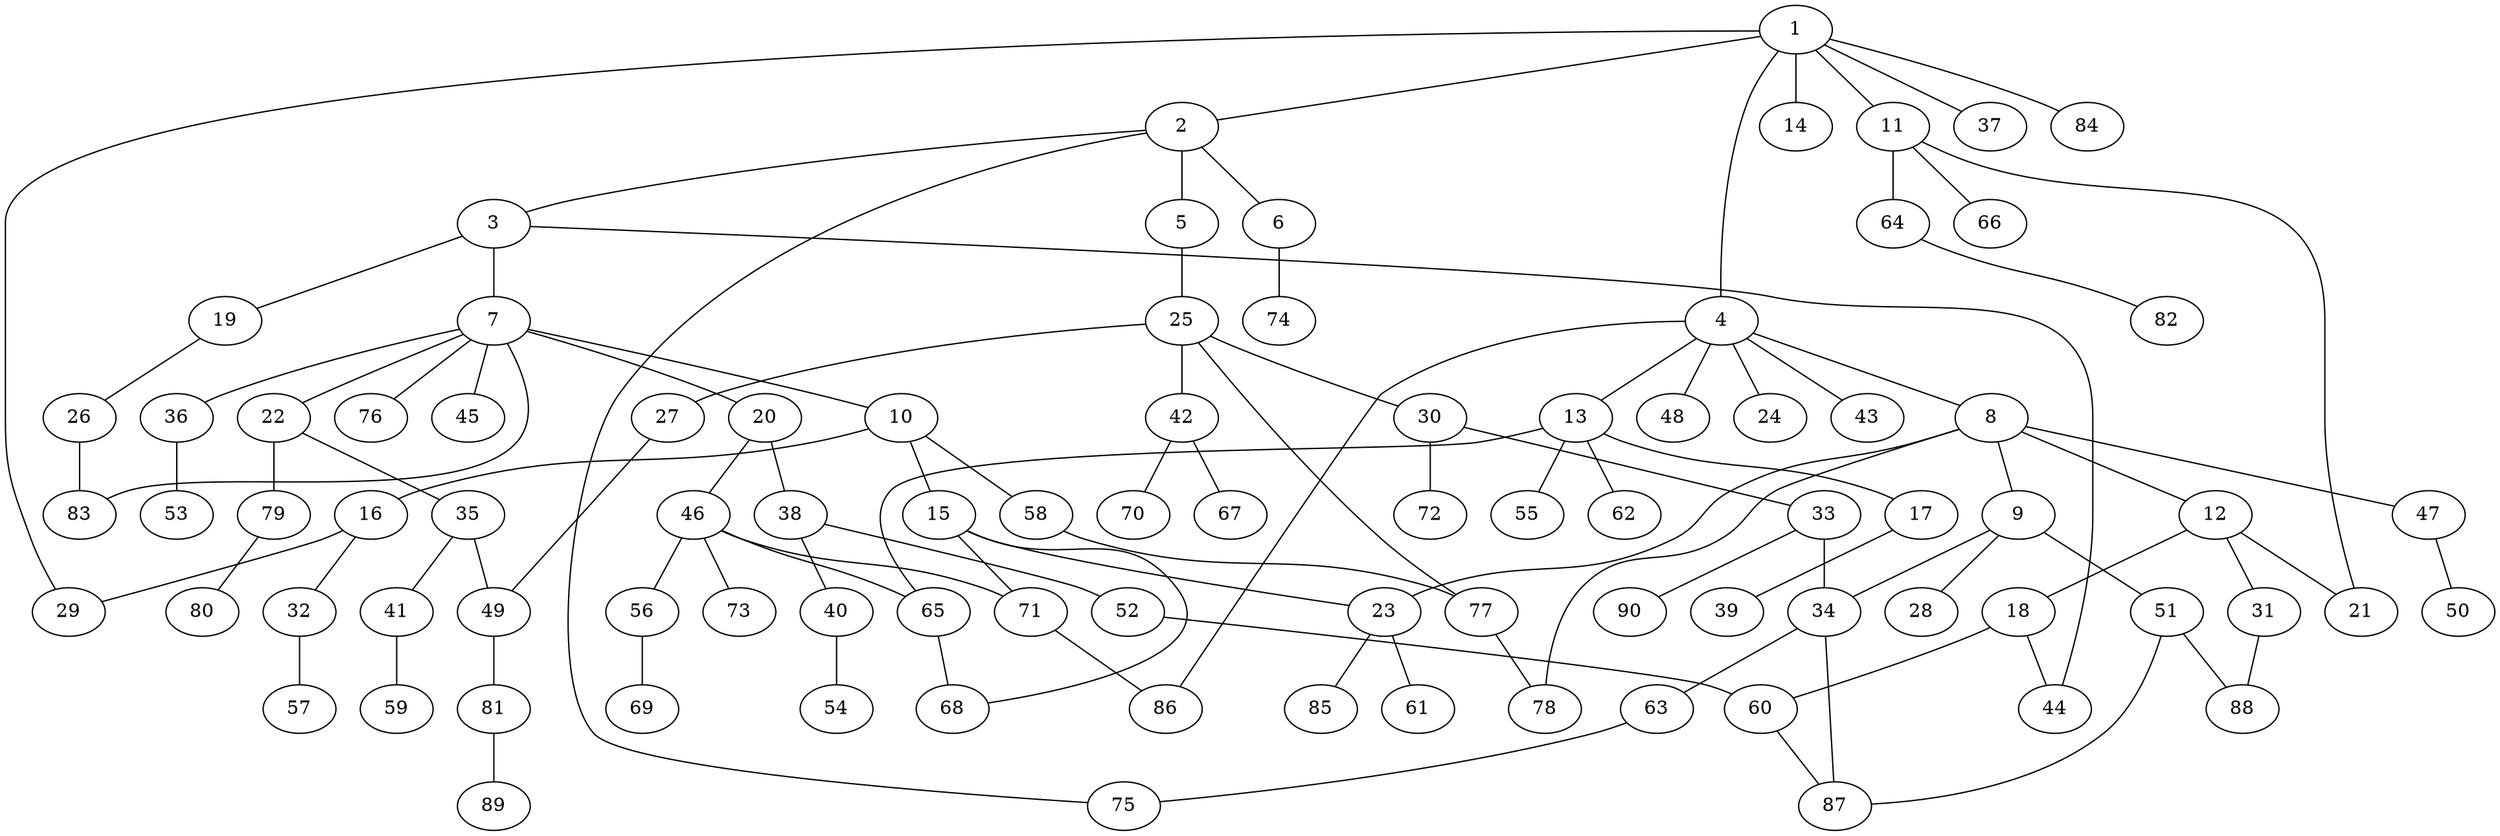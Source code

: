 graph graphname {1--2
1--4
1--11
1--14
1--29
1--37
1--84
2--3
2--5
2--6
2--75
3--7
3--19
3--44
4--8
4--13
4--24
4--43
4--48
4--86
5--25
6--74
7--10
7--20
7--22
7--36
7--45
7--76
7--83
8--9
8--12
8--23
8--47
8--78
9--28
9--34
9--51
10--15
10--16
10--58
11--21
11--64
11--66
12--18
12--21
12--31
13--17
13--55
13--62
13--65
15--23
15--68
15--71
16--29
16--32
17--39
18--44
18--60
19--26
20--38
20--46
22--35
22--79
23--61
23--85
25--27
25--30
25--42
25--77
26--83
27--49
30--33
30--72
31--88
32--57
33--34
33--90
34--63
34--87
35--41
35--49
36--53
38--40
38--52
40--54
41--59
42--67
42--70
46--56
46--65
46--71
46--73
47--50
49--81
51--87
51--88
52--60
56--69
58--77
60--87
63--75
64--82
65--68
71--86
77--78
79--80
81--89
}